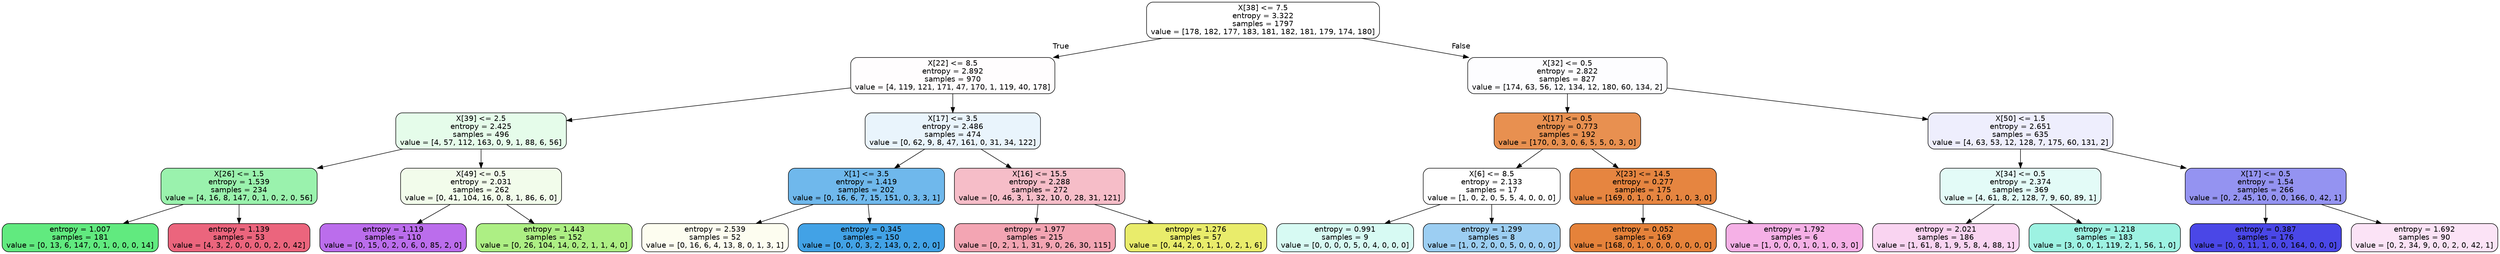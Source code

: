 digraph Tree {
node [shape=box, style="filled, rounded", color="black", fontname=helvetica] ;
edge [fontname=helvetica] ;
0 [label="X[38] <= 7.5\nentropy = 3.322\nsamples = 1797\nvalue = [178, 182, 177, 183, 181, 182, 181, 179, 174, 180]", fillcolor="#ffffff"] ;
1 [label="X[22] <= 8.5\nentropy = 2.892\nsamples = 970\nvalue = [4, 119, 121, 171, 47, 170, 1, 119, 40, 178]", fillcolor="#fffdfe"] ;
0 -> 1 [labeldistance=2.5, labelangle=45, headlabel="True"] ;
2 [label="X[39] <= 2.5\nentropy = 2.425\nsamples = 496\nvalue = [4, 57, 112, 163, 0, 9, 1, 88, 6, 56]", fillcolor="#e5fcea"] ;
1 -> 2 ;
3 [label="X[26] <= 1.5\nentropy = 1.539\nsamples = 234\nvalue = [4, 16, 8, 147, 0, 1, 0, 2, 0, 56]", fillcolor="#9af2ad"] ;
2 -> 3 ;
4 [label="entropy = 1.007\nsamples = 181\nvalue = [0, 13, 6, 147, 0, 1, 0, 0, 0, 14]", fillcolor="#61ea7f"] ;
3 -> 4 ;
5 [label="entropy = 1.139\nsamples = 53\nvalue = [4, 3, 2, 0, 0, 0, 0, 2, 0, 42]", fillcolor="#eb657d"] ;
3 -> 5 ;
6 [label="X[49] <= 0.5\nentropy = 2.031\nsamples = 262\nvalue = [0, 41, 104, 16, 0, 8, 1, 86, 6, 0]", fillcolor="#f2fceb"] ;
2 -> 6 ;
7 [label="entropy = 1.119\nsamples = 110\nvalue = [0, 15, 0, 2, 0, 6, 0, 85, 2, 0]", fillcolor="#bb6dec"] ;
6 -> 7 ;
8 [label="entropy = 1.443\nsamples = 152\nvalue = [0, 26, 104, 14, 0, 2, 1, 1, 4, 0]", fillcolor="#adef84"] ;
6 -> 8 ;
9 [label="X[17] <= 3.5\nentropy = 2.486\nsamples = 474\nvalue = [0, 62, 9, 8, 47, 161, 0, 31, 34, 122]", fillcolor="#e9f4fc"] ;
1 -> 9 ;
10 [label="X[1] <= 3.5\nentropy = 1.419\nsamples = 202\nvalue = [0, 16, 6, 7, 15, 151, 0, 3, 3, 1]", fillcolor="#6fb8ec"] ;
9 -> 10 ;
11 [label="entropy = 2.539\nsamples = 52\nvalue = [0, 16, 6, 4, 13, 8, 0, 1, 3, 1]", fillcolor="#fdfdf0"] ;
10 -> 11 ;
12 [label="entropy = 0.345\nsamples = 150\nvalue = [0, 0, 0, 3, 2, 143, 0, 2, 0, 0]", fillcolor="#42a2e6"] ;
10 -> 12 ;
13 [label="X[16] <= 15.5\nentropy = 2.288\nsamples = 272\nvalue = [0, 46, 3, 1, 32, 10, 0, 28, 31, 121]", fillcolor="#f6bdc8"] ;
9 -> 13 ;
14 [label="entropy = 1.977\nsamples = 215\nvalue = [0, 2, 1, 1, 31, 9, 0, 26, 30, 115]", fillcolor="#f3a5b3"] ;
13 -> 14 ;
15 [label="entropy = 1.276\nsamples = 57\nvalue = [0, 44, 2, 0, 1, 1, 0, 2, 1, 6]", fillcolor="#e9ec6b"] ;
13 -> 15 ;
16 [label="X[32] <= 0.5\nentropy = 2.822\nsamples = 827\nvalue = [174, 63, 56, 12, 134, 12, 180, 60, 134, 2]", fillcolor="#fdfdff"] ;
0 -> 16 [labeldistance=2.5, labelangle=-45, headlabel="False"] ;
17 [label="X[17] <= 0.5\nentropy = 0.773\nsamples = 192\nvalue = [170, 0, 3, 0, 6, 5, 5, 0, 3, 0]", fillcolor="#e89050"] ;
16 -> 17 ;
18 [label="X[6] <= 8.5\nentropy = 2.133\nsamples = 17\nvalue = [1, 0, 2, 0, 5, 5, 4, 0, 0, 0]", fillcolor="#ffffff"] ;
17 -> 18 ;
19 [label="entropy = 0.991\nsamples = 9\nvalue = [0, 0, 0, 0, 5, 0, 4, 0, 0, 0]", fillcolor="#d7faf3"] ;
18 -> 19 ;
20 [label="entropy = 1.299\nsamples = 8\nvalue = [1, 0, 2, 0, 0, 5, 0, 0, 0, 0]", fillcolor="#9ccef2"] ;
18 -> 20 ;
21 [label="X[23] <= 14.5\nentropy = 0.277\nsamples = 175\nvalue = [169, 0, 1, 0, 1, 0, 1, 0, 3, 0]", fillcolor="#e68540"] ;
17 -> 21 ;
22 [label="entropy = 0.052\nsamples = 169\nvalue = [168, 0, 1, 0, 0, 0, 0, 0, 0, 0]", fillcolor="#e5823a"] ;
21 -> 22 ;
23 [label="entropy = 1.792\nsamples = 6\nvalue = [1, 0, 0, 0, 1, 0, 1, 0, 3, 0]", fillcolor="#f5b0e6"] ;
21 -> 23 ;
24 [label="X[50] <= 1.5\nentropy = 2.651\nsamples = 635\nvalue = [4, 63, 53, 12, 128, 7, 175, 60, 131, 2]", fillcolor="#eeeefd"] ;
16 -> 24 ;
25 [label="X[34] <= 0.5\nentropy = 2.374\nsamples = 369\nvalue = [4, 61, 8, 2, 128, 7, 9, 60, 89, 1]", fillcolor="#e3fbf7"] ;
24 -> 25 ;
26 [label="entropy = 2.021\nsamples = 186\nvalue = [1, 61, 8, 1, 9, 5, 8, 4, 88, 1]", fillcolor="#f9d4f1"] ;
25 -> 26 ;
27 [label="entropy = 1.218\nsamples = 183\nvalue = [3, 0, 0, 1, 119, 2, 1, 56, 1, 0]", fillcolor="#9df2e2"] ;
25 -> 27 ;
28 [label="X[17] <= 0.5\nentropy = 1.54\nsamples = 266\nvalue = [0, 2, 45, 10, 0, 0, 166, 0, 42, 1]", fillcolor="#9493f1"] ;
24 -> 28 ;
29 [label="entropy = 0.387\nsamples = 176\nvalue = [0, 0, 11, 1, 0, 0, 164, 0, 0, 0]", fillcolor="#4a47e7"] ;
28 -> 29 ;
30 [label="entropy = 1.692\nsamples = 90\nvalue = [0, 2, 34, 9, 0, 0, 2, 0, 42, 1]", fillcolor="#fbe3f6"] ;
28 -> 30 ;
}